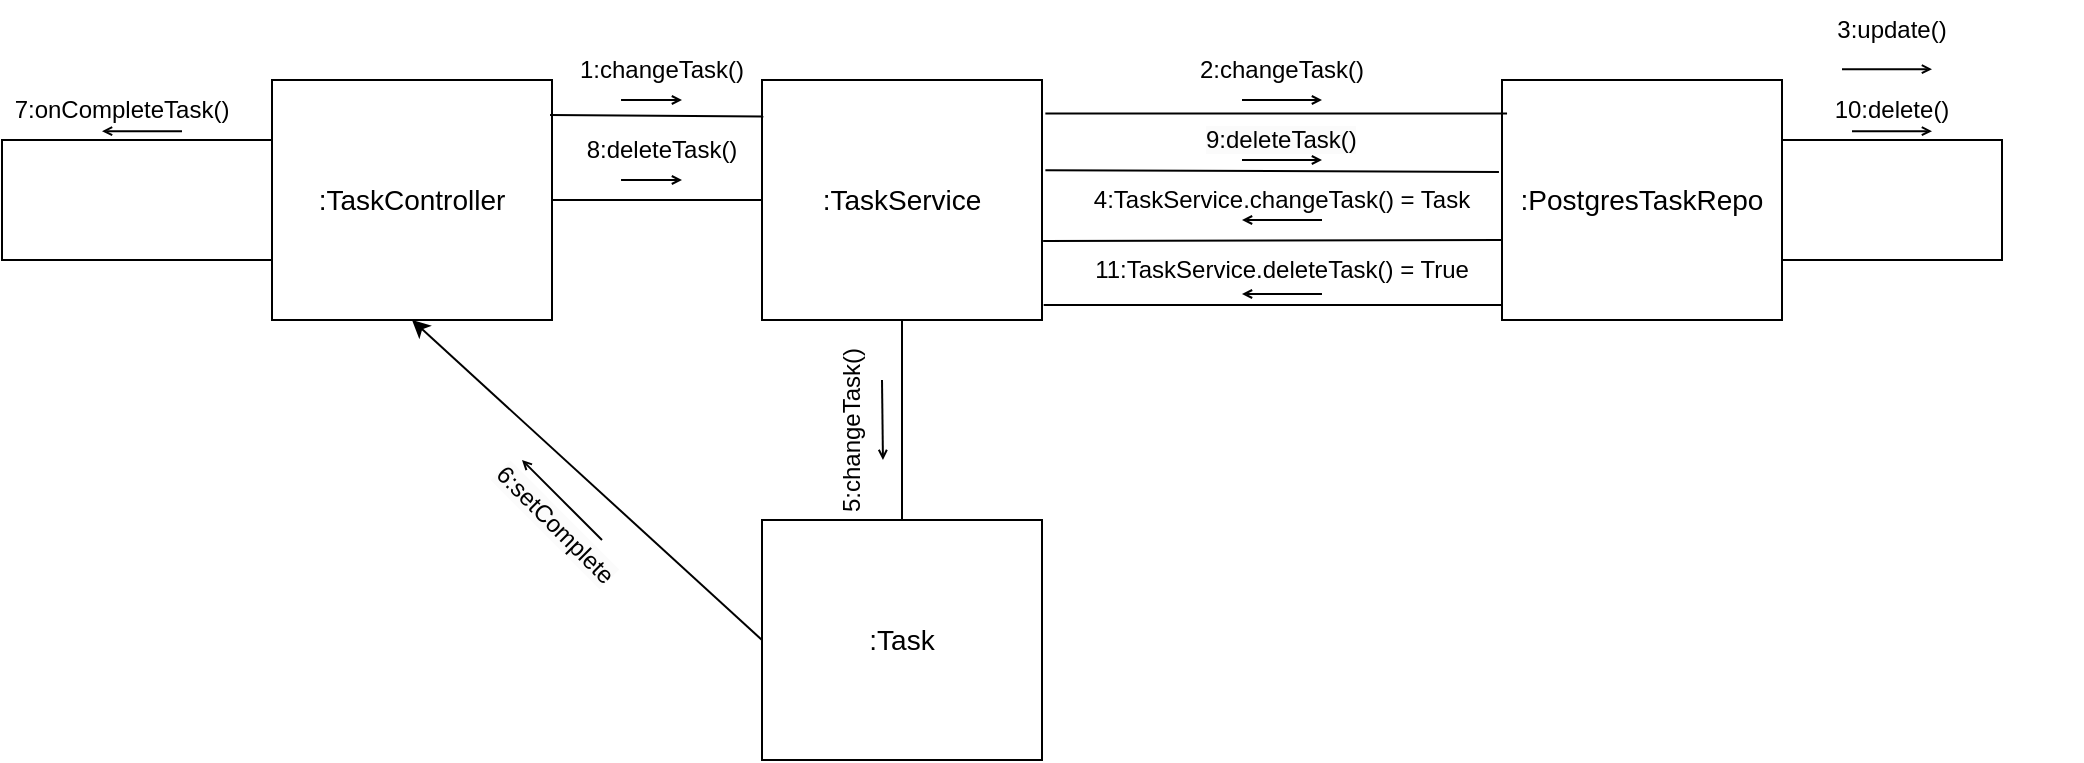 <mxfile version="22.1.5" type="device">
  <diagram name="Страница — 1" id="4zZFffurlrl-bASGn2sT">
    <mxGraphModel dx="2017" dy="1053" grid="1" gridSize="10" guides="1" tooltips="1" connect="1" arrows="1" fold="1" page="1" pageScale="1" pageWidth="3300" pageHeight="2339" math="0" shadow="0">
      <root>
        <mxCell id="0" />
        <mxCell id="1" parent="0" />
        <mxCell id="2JCTQVkfjINHfoPqzNRB-159" style="edgeStyle=orthogonalEdgeStyle;rounded=0;orthogonalLoop=1;jettySize=auto;html=1;exitX=1;exitY=0.5;exitDx=0;exitDy=0;entryX=0;entryY=0.5;entryDx=0;entryDy=0;endArrow=none;endFill=0;" edge="1" parent="1" source="2JCTQVkfjINHfoPqzNRB-2" target="2JCTQVkfjINHfoPqzNRB-90">
          <mxGeometry relative="1" as="geometry" />
        </mxCell>
        <mxCell id="2JCTQVkfjINHfoPqzNRB-2" value="&lt;font style=&quot;font-size: 14px;&quot;&gt;:TaskController&lt;/font&gt;" style="rounded=0;whiteSpace=wrap;html=1;" vertex="1" parent="1">
          <mxGeometry x="525" y="810" width="140" height="120" as="geometry" />
        </mxCell>
        <mxCell id="2JCTQVkfjINHfoPqzNRB-12" value="" style="endArrow=open;html=1;rounded=0;strokeWidth=1;jumpSize=6;startSize=4;endSize=3;endFill=0;" edge="1" parent="1">
          <mxGeometry width="50" height="50" relative="1" as="geometry">
            <mxPoint x="699.52" y="820" as="sourcePoint" />
            <mxPoint x="730" y="820" as="targetPoint" />
          </mxGeometry>
        </mxCell>
        <mxCell id="2JCTQVkfjINHfoPqzNRB-17" value="1:changeTask()" style="text;html=1;strokeColor=none;fillColor=none;align=center;verticalAlign=middle;whiteSpace=wrap;rounded=0;" vertex="1" parent="1">
          <mxGeometry x="690" y="790" width="60" height="30" as="geometry" />
        </mxCell>
        <mxCell id="2JCTQVkfjINHfoPqzNRB-65" value="" style="endArrow=open;html=1;rounded=0;strokeWidth=1;jumpSize=6;startSize=4;endSize=3;endFill=0;" edge="1" parent="1">
          <mxGeometry width="50" height="50" relative="1" as="geometry">
            <mxPoint x="1010" y="850" as="sourcePoint" />
            <mxPoint x="1050" y="850" as="targetPoint" />
          </mxGeometry>
        </mxCell>
        <mxCell id="2JCTQVkfjINHfoPqzNRB-67" value="2:changeTask()" style="text;html=1;strokeColor=none;fillColor=none;align=center;verticalAlign=middle;whiteSpace=wrap;rounded=0;" vertex="1" parent="1">
          <mxGeometry x="935" y="790" width="189.99" height="30" as="geometry" />
        </mxCell>
        <mxCell id="2JCTQVkfjINHfoPqzNRB-89" value="" style="endArrow=open;html=1;rounded=0;strokeWidth=1;jumpSize=6;startSize=4;endSize=3;endFill=0;" edge="1" parent="1">
          <mxGeometry width="50" height="50" relative="1" as="geometry">
            <mxPoint x="1315" y="835.58" as="sourcePoint" />
            <mxPoint x="1355" y="835.58" as="targetPoint" />
          </mxGeometry>
        </mxCell>
        <mxCell id="2JCTQVkfjINHfoPqzNRB-167" style="edgeStyle=orthogonalEdgeStyle;rounded=0;orthogonalLoop=1;jettySize=auto;html=1;exitX=0.5;exitY=1;exitDx=0;exitDy=0;endArrow=none;endFill=0;" edge="1" parent="1" source="2JCTQVkfjINHfoPqzNRB-90" target="2JCTQVkfjINHfoPqzNRB-145">
          <mxGeometry relative="1" as="geometry" />
        </mxCell>
        <mxCell id="2JCTQVkfjINHfoPqzNRB-90" value="&lt;font style=&quot;font-size: 14px;&quot;&gt;:TaskService&lt;/font&gt;" style="rounded=0;whiteSpace=wrap;html=1;" vertex="1" parent="1">
          <mxGeometry x="770" y="810" width="140" height="120" as="geometry" />
        </mxCell>
        <mxCell id="2JCTQVkfjINHfoPqzNRB-95" value="" style="endArrow=open;html=1;rounded=0;strokeWidth=1;jumpSize=6;startSize=4;endSize=3;endFill=0;" edge="1" parent="1">
          <mxGeometry width="50" height="50" relative="1" as="geometry">
            <mxPoint x="690" y="1040" as="sourcePoint" />
            <mxPoint x="650" y="1000" as="targetPoint" />
          </mxGeometry>
        </mxCell>
        <mxCell id="2JCTQVkfjINHfoPqzNRB-96" value="3:update()" style="text;html=1;strokeColor=none;fillColor=none;align=center;verticalAlign=middle;whiteSpace=wrap;rounded=0;" vertex="1" parent="1">
          <mxGeometry x="1240" y="770" width="189.99" height="30" as="geometry" />
        </mxCell>
        <mxCell id="2JCTQVkfjINHfoPqzNRB-99" value="&lt;span style=&quot;color: rgb(0, 0, 0); font-family: Helvetica; font-size: 12px; font-style: normal; font-variant-ligatures: normal; font-variant-caps: normal; font-weight: 400; letter-spacing: normal; orphans: 2; text-align: center; text-indent: 0px; text-transform: none; widows: 2; word-spacing: 0px; -webkit-text-stroke-width: 0px; background-color: rgb(251, 251, 251); text-decoration-thickness: initial; text-decoration-style: initial; text-decoration-color: initial; float: none; display: inline !important;&quot;&gt;6:setComplete&lt;/span&gt;" style="text;whiteSpace=wrap;html=1;rotation=45;" vertex="1" parent="1">
          <mxGeometry x="620" y="1020" width="90" height="40" as="geometry" />
        </mxCell>
        <mxCell id="2JCTQVkfjINHfoPqzNRB-105" value="" style="endArrow=open;html=1;rounded=0;strokeWidth=1;jumpSize=6;startSize=4;endSize=3;endFill=0;" edge="1" parent="1">
          <mxGeometry width="50" height="50" relative="1" as="geometry">
            <mxPoint x="480" y="835.58" as="sourcePoint" />
            <mxPoint x="440" y="835.58" as="targetPoint" />
          </mxGeometry>
        </mxCell>
        <mxCell id="2JCTQVkfjINHfoPqzNRB-108" value="&lt;font style=&quot;font-size: 14px;&quot;&gt;:PostgresTaskRepo&lt;/font&gt;" style="rounded=0;whiteSpace=wrap;html=1;" vertex="1" parent="1">
          <mxGeometry x="1140" y="810" width="140" height="120" as="geometry" />
        </mxCell>
        <mxCell id="2JCTQVkfjINHfoPqzNRB-112" value="4:TaskService.changeTask() = Task" style="text;html=1;strokeColor=none;fillColor=none;align=center;verticalAlign=middle;whiteSpace=wrap;rounded=0;" vertex="1" parent="1">
          <mxGeometry x="920" y="855" width="220" height="30" as="geometry" />
        </mxCell>
        <mxCell id="2JCTQVkfjINHfoPqzNRB-168" style="rounded=0;orthogonalLoop=1;jettySize=auto;html=1;exitX=0;exitY=0.5;exitDx=0;exitDy=0;entryX=0.5;entryY=1;entryDx=0;entryDy=0;startArrow=none;startFill=0;" edge="1" parent="1" source="2JCTQVkfjINHfoPqzNRB-145" target="2JCTQVkfjINHfoPqzNRB-2">
          <mxGeometry relative="1" as="geometry" />
        </mxCell>
        <mxCell id="2JCTQVkfjINHfoPqzNRB-145" value="&lt;font style=&quot;font-size: 14px;&quot;&gt;:Task&lt;/font&gt;" style="rounded=0;whiteSpace=wrap;html=1;" vertex="1" parent="1">
          <mxGeometry x="770" y="1030" width="140" height="120" as="geometry" />
        </mxCell>
        <mxCell id="2JCTQVkfjINHfoPqzNRB-146" value="" style="endArrow=open;html=1;rounded=0;strokeWidth=1;jumpSize=6;startSize=4;endSize=3;endFill=0;" edge="1" parent="1">
          <mxGeometry width="50" height="50" relative="1" as="geometry">
            <mxPoint x="830" y="960" as="sourcePoint" />
            <mxPoint x="830.48" y="1000" as="targetPoint" />
          </mxGeometry>
        </mxCell>
        <mxCell id="2JCTQVkfjINHfoPqzNRB-147" value="5:changeTask()" style="text;html=1;strokeColor=none;fillColor=none;align=center;verticalAlign=middle;whiteSpace=wrap;rounded=0;rotation=-90;" vertex="1" parent="1">
          <mxGeometry x="720.01" y="970" width="189.99" height="30" as="geometry" />
        </mxCell>
        <mxCell id="2JCTQVkfjINHfoPqzNRB-148" value="7:onCompleteTask()" style="text;html=1;strokeColor=none;fillColor=none;align=center;verticalAlign=middle;whiteSpace=wrap;rounded=0;" vertex="1" parent="1">
          <mxGeometry x="420" y="810" width="60" height="30" as="geometry" />
        </mxCell>
        <mxCell id="2JCTQVkfjINHfoPqzNRB-150" value="" style="endArrow=open;html=1;rounded=0;strokeWidth=1;jumpSize=6;startSize=4;endSize=3;endFill=0;" edge="1" parent="1">
          <mxGeometry width="50" height="50" relative="1" as="geometry">
            <mxPoint x="1050" y="880" as="sourcePoint" />
            <mxPoint x="1010" y="880" as="targetPoint" />
          </mxGeometry>
        </mxCell>
        <mxCell id="2JCTQVkfjINHfoPqzNRB-151" value="" style="endArrow=open;html=1;rounded=0;strokeWidth=1;jumpSize=6;startSize=4;endSize=3;endFill=0;" edge="1" parent="1">
          <mxGeometry width="50" height="50" relative="1" as="geometry">
            <mxPoint x="699.52" y="860" as="sourcePoint" />
            <mxPoint x="730" y="860" as="targetPoint" />
          </mxGeometry>
        </mxCell>
        <mxCell id="2JCTQVkfjINHfoPqzNRB-152" value="8:deleteTask()" style="text;html=1;strokeColor=none;fillColor=none;align=center;verticalAlign=middle;whiteSpace=wrap;rounded=0;" vertex="1" parent="1">
          <mxGeometry x="690" y="830" width="60" height="30" as="geometry" />
        </mxCell>
        <mxCell id="2JCTQVkfjINHfoPqzNRB-153" value="" style="endArrow=open;html=1;rounded=0;strokeWidth=1;jumpSize=6;startSize=4;endSize=3;endFill=0;" edge="1" parent="1">
          <mxGeometry width="50" height="50" relative="1" as="geometry">
            <mxPoint x="1010" y="820" as="sourcePoint" />
            <mxPoint x="1050" y="820" as="targetPoint" />
          </mxGeometry>
        </mxCell>
        <mxCell id="2JCTQVkfjINHfoPqzNRB-154" value="&lt;span style=&quot;color: rgb(0, 0, 0); font-family: Helvetica; font-size: 12px; font-style: normal; font-variant-ligatures: normal; font-variant-caps: normal; font-weight: 400; letter-spacing: normal; orphans: 2; text-align: center; text-indent: 0px; text-transform: none; widows: 2; word-spacing: 0px; -webkit-text-stroke-width: 0px; background-color: rgb(251, 251, 251); text-decoration-thickness: initial; text-decoration-style: initial; text-decoration-color: initial; float: none; display: inline !important;&quot;&gt;9:deleteTask()&lt;/span&gt;" style="text;whiteSpace=wrap;html=1;" vertex="1" parent="1">
          <mxGeometry x="990" y="826" width="80" height="20" as="geometry" />
        </mxCell>
        <mxCell id="2JCTQVkfjINHfoPqzNRB-155" value="10:delete()" style="text;html=1;strokeColor=none;fillColor=none;align=center;verticalAlign=middle;whiteSpace=wrap;rounded=0;" vertex="1" parent="1">
          <mxGeometry x="1240" y="810" width="189.99" height="30" as="geometry" />
        </mxCell>
        <mxCell id="2JCTQVkfjINHfoPqzNRB-156" value="" style="endArrow=open;html=1;rounded=0;strokeWidth=1;jumpSize=6;startSize=4;endSize=3;endFill=0;" edge="1" parent="1">
          <mxGeometry width="50" height="50" relative="1" as="geometry">
            <mxPoint x="1310" y="804.58" as="sourcePoint" />
            <mxPoint x="1355" y="804.58" as="targetPoint" />
          </mxGeometry>
        </mxCell>
        <mxCell id="2JCTQVkfjINHfoPqzNRB-157" value="" style="endArrow=open;html=1;rounded=0;strokeWidth=1;jumpSize=6;startSize=4;endSize=3;endFill=0;" edge="1" parent="1">
          <mxGeometry width="50" height="50" relative="1" as="geometry">
            <mxPoint x="1049.99" y="917" as="sourcePoint" />
            <mxPoint x="1009.99" y="917" as="targetPoint" />
          </mxGeometry>
        </mxCell>
        <mxCell id="2JCTQVkfjINHfoPqzNRB-158" value="11:TaskService.deleteTask() = True" style="text;html=1;strokeColor=none;fillColor=none;align=center;verticalAlign=middle;whiteSpace=wrap;rounded=0;" vertex="1" parent="1">
          <mxGeometry x="920" y="890" width="220" height="30" as="geometry" />
        </mxCell>
        <mxCell id="2JCTQVkfjINHfoPqzNRB-160" value="" style="endArrow=none;html=1;rounded=0;exitX=0.993;exitY=0.146;exitDx=0;exitDy=0;exitPerimeter=0;entryX=0.005;entryY=0.152;entryDx=0;entryDy=0;entryPerimeter=0;" edge="1" parent="1" source="2JCTQVkfjINHfoPqzNRB-2" target="2JCTQVkfjINHfoPqzNRB-90">
          <mxGeometry width="50" height="50" relative="1" as="geometry">
            <mxPoint x="910" y="840" as="sourcePoint" />
            <mxPoint x="960" y="790" as="targetPoint" />
          </mxGeometry>
        </mxCell>
        <mxCell id="2JCTQVkfjINHfoPqzNRB-161" value="" style="endArrow=none;html=1;rounded=0;exitX=1.012;exitY=0.14;exitDx=0;exitDy=0;exitPerimeter=0;entryX=0.018;entryY=0.14;entryDx=0;entryDy=0;entryPerimeter=0;" edge="1" parent="1" source="2JCTQVkfjINHfoPqzNRB-90" target="2JCTQVkfjINHfoPqzNRB-108">
          <mxGeometry width="50" height="50" relative="1" as="geometry">
            <mxPoint x="950" y="830" as="sourcePoint" />
            <mxPoint x="1000" y="780" as="targetPoint" />
          </mxGeometry>
        </mxCell>
        <mxCell id="2JCTQVkfjINHfoPqzNRB-162" value="" style="endArrow=none;html=1;rounded=0;exitX=1.012;exitY=0.376;exitDx=0;exitDy=0;exitPerimeter=0;entryX=-0.011;entryY=0.383;entryDx=0;entryDy=0;entryPerimeter=0;" edge="1" parent="1" source="2JCTQVkfjINHfoPqzNRB-90" target="2JCTQVkfjINHfoPqzNRB-108">
          <mxGeometry width="50" height="50" relative="1" as="geometry">
            <mxPoint x="950" y="830" as="sourcePoint" />
            <mxPoint x="1000" y="780" as="targetPoint" />
          </mxGeometry>
        </mxCell>
        <mxCell id="2JCTQVkfjINHfoPqzNRB-163" value="" style="endArrow=none;html=1;rounded=0;exitX=1.004;exitY=0.671;exitDx=0;exitDy=0;exitPerimeter=0;entryX=-0.005;entryY=0.619;entryDx=0;entryDy=0;entryPerimeter=0;" edge="1" parent="1" source="2JCTQVkfjINHfoPqzNRB-90">
          <mxGeometry width="50" height="50" relative="1" as="geometry">
            <mxPoint x="913.22" y="892.52" as="sourcePoint" />
            <mxPoint x="1140.0" y="890" as="targetPoint" />
          </mxGeometry>
        </mxCell>
        <mxCell id="2JCTQVkfjINHfoPqzNRB-164" value="" style="endArrow=none;html=1;rounded=0;exitX=1.006;exitY=0.938;exitDx=0;exitDy=0;exitPerimeter=0;entryX=0;entryY=0.938;entryDx=0;entryDy=0;entryPerimeter=0;" edge="1" parent="1" source="2JCTQVkfjINHfoPqzNRB-90" target="2JCTQVkfjINHfoPqzNRB-108">
          <mxGeometry width="50" height="50" relative="1" as="geometry">
            <mxPoint x="950" y="830" as="sourcePoint" />
            <mxPoint x="1000" y="780" as="targetPoint" />
          </mxGeometry>
        </mxCell>
        <mxCell id="2JCTQVkfjINHfoPqzNRB-165" style="edgeStyle=orthogonalEdgeStyle;rounded=0;orthogonalLoop=1;jettySize=auto;html=1;exitX=1;exitY=0.25;exitDx=0;exitDy=0;entryX=1;entryY=0.75;entryDx=0;entryDy=0;endArrow=none;endFill=0;" edge="1" parent="1" source="2JCTQVkfjINHfoPqzNRB-108" target="2JCTQVkfjINHfoPqzNRB-108">
          <mxGeometry relative="1" as="geometry">
            <Array as="points">
              <mxPoint x="1390" y="840" />
              <mxPoint x="1390" y="900" />
            </Array>
          </mxGeometry>
        </mxCell>
        <mxCell id="2JCTQVkfjINHfoPqzNRB-170" style="edgeStyle=orthogonalEdgeStyle;rounded=0;orthogonalLoop=1;jettySize=auto;html=1;exitX=0;exitY=0.25;exitDx=0;exitDy=0;entryX=0;entryY=0.75;entryDx=0;entryDy=0;endArrow=none;endFill=0;" edge="1" parent="1" source="2JCTQVkfjINHfoPqzNRB-2" target="2JCTQVkfjINHfoPqzNRB-2">
          <mxGeometry relative="1" as="geometry">
            <Array as="points">
              <mxPoint x="390" y="840" />
              <mxPoint x="390" y="900" />
            </Array>
          </mxGeometry>
        </mxCell>
      </root>
    </mxGraphModel>
  </diagram>
</mxfile>
